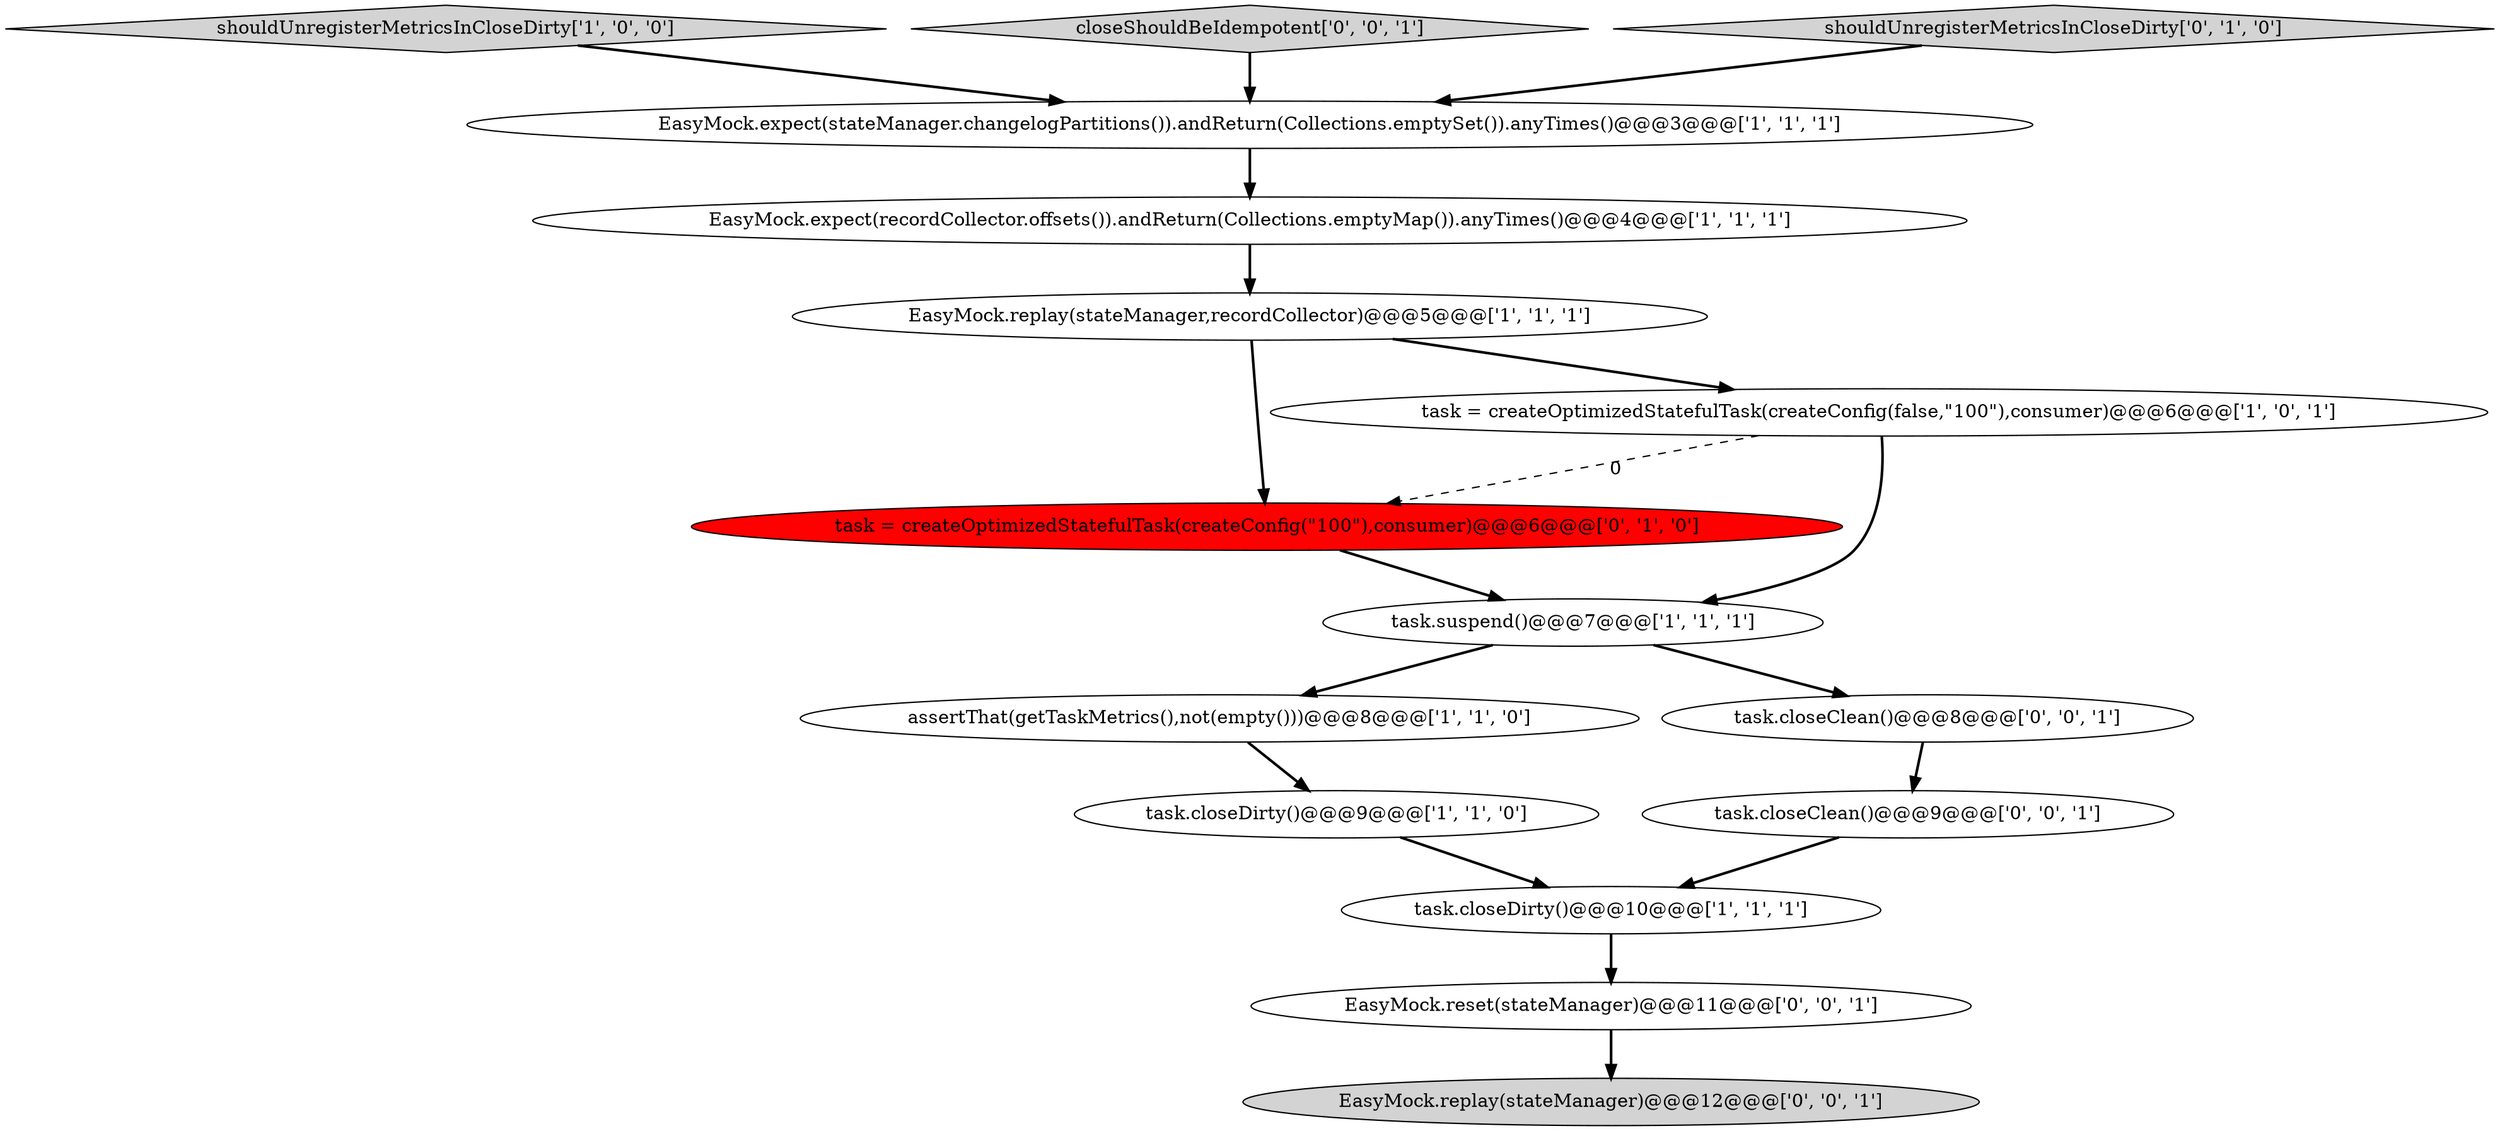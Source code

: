 digraph {
3 [style = filled, label = "task.suspend()@@@7@@@['1', '1', '1']", fillcolor = white, shape = ellipse image = "AAA0AAABBB1BBB"];
1 [style = filled, label = "EasyMock.expect(stateManager.changelogPartitions()).andReturn(Collections.emptySet()).anyTimes()@@@3@@@['1', '1', '1']", fillcolor = white, shape = ellipse image = "AAA0AAABBB1BBB"];
10 [style = filled, label = "task = createOptimizedStatefulTask(createConfig(\"100\"),consumer)@@@6@@@['0', '1', '0']", fillcolor = red, shape = ellipse image = "AAA1AAABBB2BBB"];
8 [style = filled, label = "task.closeDirty()@@@9@@@['1', '1', '0']", fillcolor = white, shape = ellipse image = "AAA0AAABBB1BBB"];
2 [style = filled, label = "EasyMock.expect(recordCollector.offsets()).andReturn(Collections.emptyMap()).anyTimes()@@@4@@@['1', '1', '1']", fillcolor = white, shape = ellipse image = "AAA0AAABBB1BBB"];
6 [style = filled, label = "EasyMock.replay(stateManager,recordCollector)@@@5@@@['1', '1', '1']", fillcolor = white, shape = ellipse image = "AAA0AAABBB1BBB"];
5 [style = filled, label = "shouldUnregisterMetricsInCloseDirty['1', '0', '0']", fillcolor = lightgray, shape = diamond image = "AAA0AAABBB1BBB"];
11 [style = filled, label = "EasyMock.replay(stateManager)@@@12@@@['0', '0', '1']", fillcolor = lightgray, shape = ellipse image = "AAA0AAABBB3BBB"];
7 [style = filled, label = "task = createOptimizedStatefulTask(createConfig(false,\"100\"),consumer)@@@6@@@['1', '0', '1']", fillcolor = white, shape = ellipse image = "AAA0AAABBB1BBB"];
0 [style = filled, label = "assertThat(getTaskMetrics(),not(empty()))@@@8@@@['1', '1', '0']", fillcolor = white, shape = ellipse image = "AAA0AAABBB1BBB"];
12 [style = filled, label = "EasyMock.reset(stateManager)@@@11@@@['0', '0', '1']", fillcolor = white, shape = ellipse image = "AAA0AAABBB3BBB"];
13 [style = filled, label = "closeShouldBeIdempotent['0', '0', '1']", fillcolor = lightgray, shape = diamond image = "AAA0AAABBB3BBB"];
4 [style = filled, label = "task.closeDirty()@@@10@@@['1', '1', '1']", fillcolor = white, shape = ellipse image = "AAA0AAABBB1BBB"];
9 [style = filled, label = "shouldUnregisterMetricsInCloseDirty['0', '1', '0']", fillcolor = lightgray, shape = diamond image = "AAA0AAABBB2BBB"];
15 [style = filled, label = "task.closeClean()@@@9@@@['0', '0', '1']", fillcolor = white, shape = ellipse image = "AAA0AAABBB3BBB"];
14 [style = filled, label = "task.closeClean()@@@8@@@['0', '0', '1']", fillcolor = white, shape = ellipse image = "AAA0AAABBB3BBB"];
4->12 [style = bold, label=""];
7->10 [style = dashed, label="0"];
5->1 [style = bold, label=""];
10->3 [style = bold, label=""];
14->15 [style = bold, label=""];
1->2 [style = bold, label=""];
3->14 [style = bold, label=""];
8->4 [style = bold, label=""];
15->4 [style = bold, label=""];
6->7 [style = bold, label=""];
9->1 [style = bold, label=""];
2->6 [style = bold, label=""];
6->10 [style = bold, label=""];
7->3 [style = bold, label=""];
3->0 [style = bold, label=""];
13->1 [style = bold, label=""];
0->8 [style = bold, label=""];
12->11 [style = bold, label=""];
}
